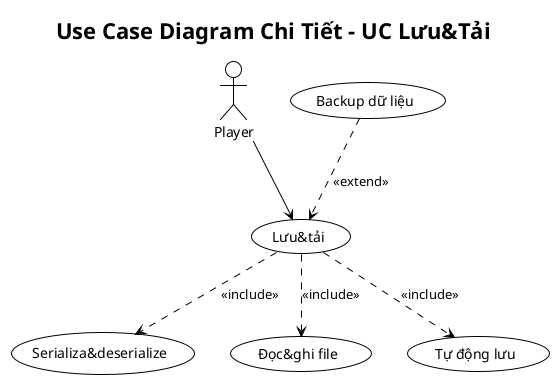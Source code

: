 @startuml UC_Luu_Tai
!theme plain

title Use Case Diagram Chi Tiết - UC Lưu&Tải

actor "Player" as P

usecase "Lưu&tải" as MainUC
usecase "Serializa&deserialize" as UC1
usecase "Đọc&ghi file" as UC2
usecase "Tự động lưu" as UC3
usecase "Backup dữ liệu" as UC4

' Main relationship
P --> MainUC

' Include relationships
MainUC ..> UC1 : <<include>>
MainUC ..> UC2 : <<include>>
MainUC ..> UC3 : <<include>>

' Extend relationships
UC4 ..> MainUC : <<extend>>

@enduml




